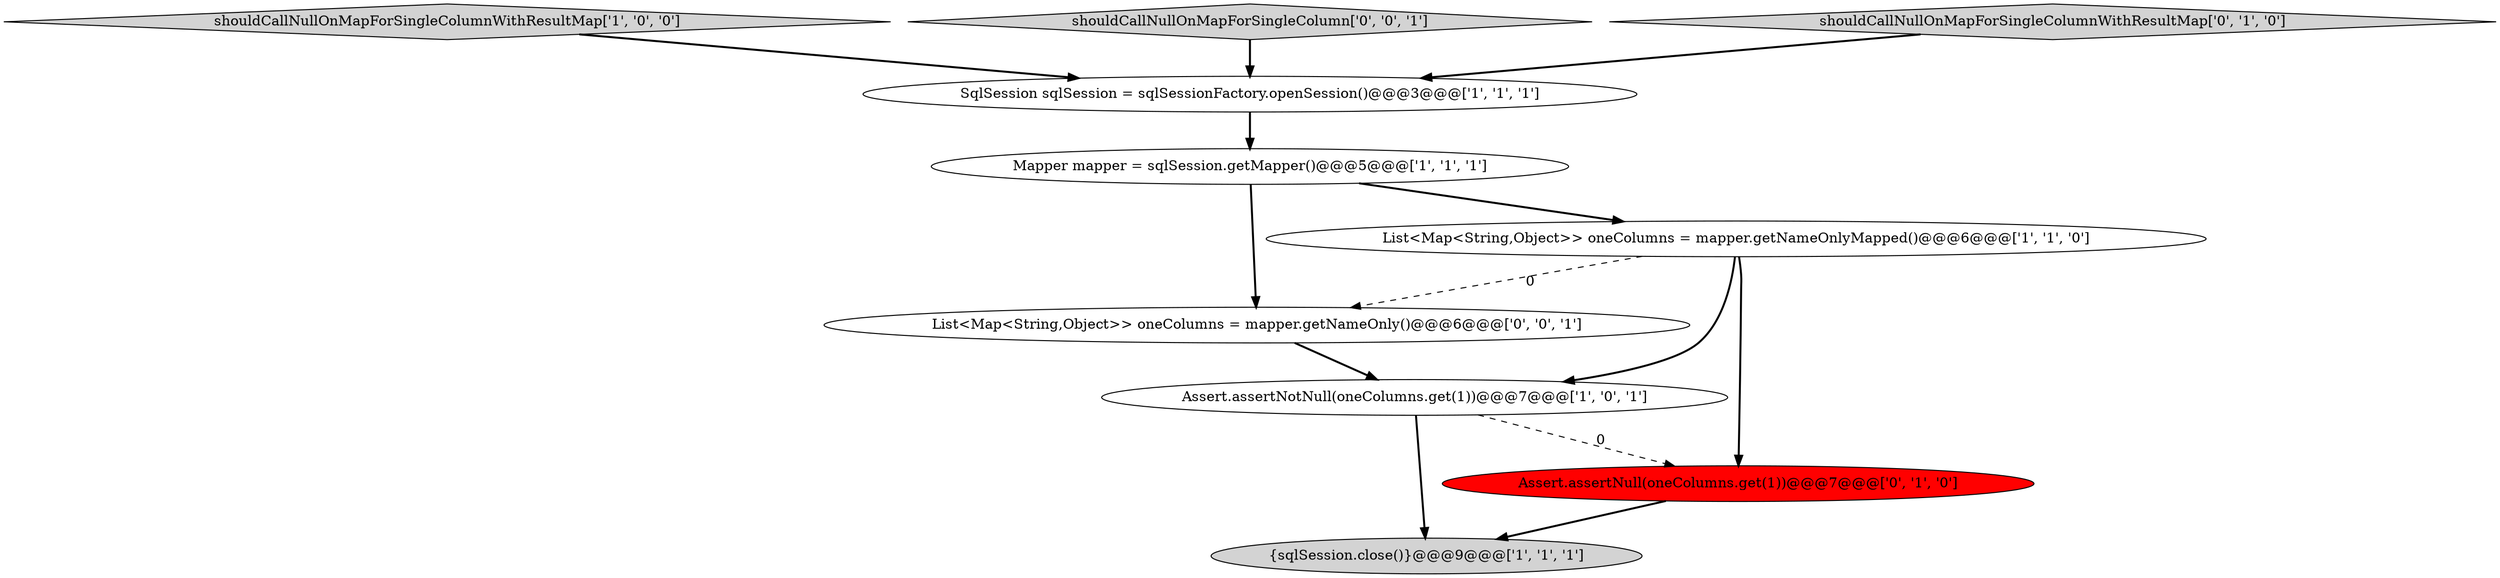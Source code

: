 digraph {
8 [style = filled, label = "List<Map<String,Object>> oneColumns = mapper.getNameOnly()@@@6@@@['0', '0', '1']", fillcolor = white, shape = ellipse image = "AAA0AAABBB3BBB"];
1 [style = filled, label = "Mapper mapper = sqlSession.getMapper()@@@5@@@['1', '1', '1']", fillcolor = white, shape = ellipse image = "AAA0AAABBB1BBB"];
5 [style = filled, label = "shouldCallNullOnMapForSingleColumnWithResultMap['1', '0', '0']", fillcolor = lightgray, shape = diamond image = "AAA0AAABBB1BBB"];
0 [style = filled, label = "Assert.assertNotNull(oneColumns.get(1))@@@7@@@['1', '0', '1']", fillcolor = white, shape = ellipse image = "AAA0AAABBB1BBB"];
4 [style = filled, label = "{sqlSession.close()}@@@9@@@['1', '1', '1']", fillcolor = lightgray, shape = ellipse image = "AAA0AAABBB1BBB"];
9 [style = filled, label = "shouldCallNullOnMapForSingleColumn['0', '0', '1']", fillcolor = lightgray, shape = diamond image = "AAA0AAABBB3BBB"];
3 [style = filled, label = "List<Map<String,Object>> oneColumns = mapper.getNameOnlyMapped()@@@6@@@['1', '1', '0']", fillcolor = white, shape = ellipse image = "AAA0AAABBB1BBB"];
2 [style = filled, label = "SqlSession sqlSession = sqlSessionFactory.openSession()@@@3@@@['1', '1', '1']", fillcolor = white, shape = ellipse image = "AAA0AAABBB1BBB"];
6 [style = filled, label = "Assert.assertNull(oneColumns.get(1))@@@7@@@['0', '1', '0']", fillcolor = red, shape = ellipse image = "AAA1AAABBB2BBB"];
7 [style = filled, label = "shouldCallNullOnMapForSingleColumnWithResultMap['0', '1', '0']", fillcolor = lightgray, shape = diamond image = "AAA0AAABBB2BBB"];
1->3 [style = bold, label=""];
8->0 [style = bold, label=""];
3->8 [style = dashed, label="0"];
6->4 [style = bold, label=""];
3->6 [style = bold, label=""];
5->2 [style = bold, label=""];
1->8 [style = bold, label=""];
0->4 [style = bold, label=""];
9->2 [style = bold, label=""];
7->2 [style = bold, label=""];
2->1 [style = bold, label=""];
3->0 [style = bold, label=""];
0->6 [style = dashed, label="0"];
}
